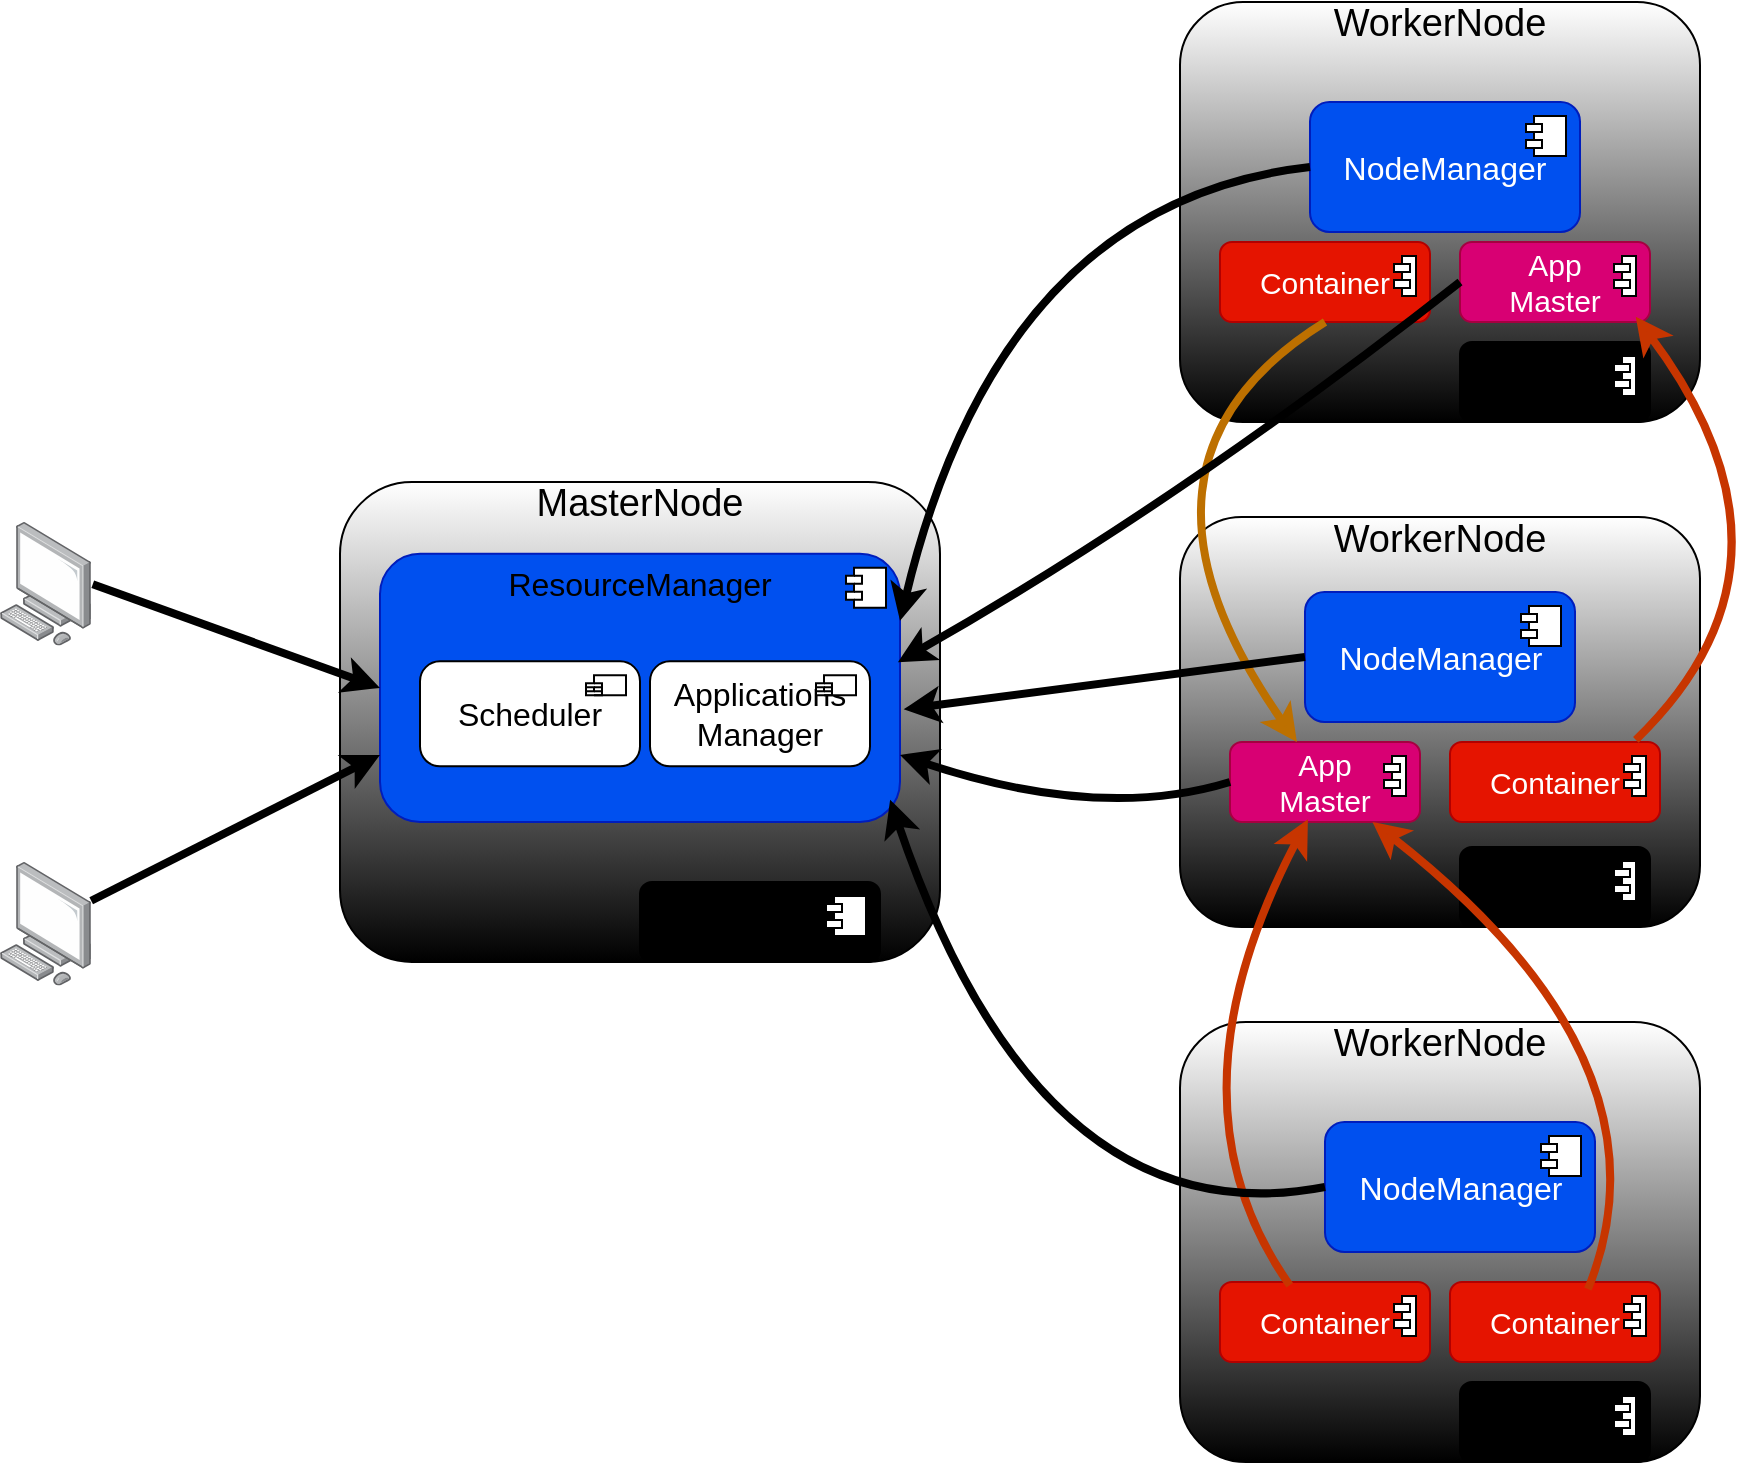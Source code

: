 <mxfile version="28.2.5">
  <diagram name="Page-1" id="N9ALE8jsNFKZEVBDWELp">
    <mxGraphModel dx="1787" dy="977" grid="1" gridSize="10" guides="1" tooltips="1" connect="1" arrows="1" fold="1" page="1" pageScale="1" pageWidth="850" pageHeight="1100" math="0" shadow="0">
      <root>
        <mxCell id="0" />
        <mxCell id="1" parent="0" />
        <mxCell id="QOSWHmzuld3M1vxe0juh-2" value="" style="image;points=[];aspect=fixed;html=1;align=center;shadow=0;dashed=0;image=img/lib/allied_telesis/computer_and_terminals/Personal_Computer.svg;" parent="1" vertex="1">
          <mxGeometry x="90" y="400" width="45.6" height="61.8" as="geometry" />
        </mxCell>
        <mxCell id="QOSWHmzuld3M1vxe0juh-3" value="" style="image;points=[];aspect=fixed;html=1;align=center;shadow=0;dashed=0;image=img/lib/allied_telesis/computer_and_terminals/Personal_Computer.svg;" parent="1" vertex="1">
          <mxGeometry x="90" y="570" width="45.6" height="61.8" as="geometry" />
        </mxCell>
        <mxCell id="QOSWHmzuld3M1vxe0juh-4" value="&lt;font style=&quot;font-size: 19px;&quot;&gt;MasterNode&lt;/font&gt;" style="verticalAlign=top;align=center;overflow=fill;html=1;strokeColor=default;whiteSpace=wrap;rounded=1;gradientColor=default;" parent="1" vertex="1">
          <mxGeometry x="260" y="380" width="300" height="240" as="geometry" />
        </mxCell>
        <mxCell id="QOSWHmzuld3M1vxe0juh-5" value="NameNode" style="html=1;dropTarget=0;whiteSpace=wrap;rounded=1;gradientColor=light-dark(#000000,#545454);" parent="1" vertex="1">
          <mxGeometry x="410" y="580" width="120" height="40" as="geometry" />
        </mxCell>
        <mxCell id="QOSWHmzuld3M1vxe0juh-6" value="" style="shape=module;jettyWidth=8;jettyHeight=4;" parent="QOSWHmzuld3M1vxe0juh-5" vertex="1">
          <mxGeometry x="1" width="20" height="20" relative="1" as="geometry">
            <mxPoint x="-27" y="7" as="offset" />
          </mxGeometry>
        </mxCell>
        <mxCell id="QOSWHmzuld3M1vxe0juh-8" value="" style="html=1;dropTarget=0;whiteSpace=wrap;rounded=1;fillColor=#0050ef;fontColor=#ffffff;strokeColor=#001DBC;" parent="1" vertex="1">
          <mxGeometry x="280" y="415.9" width="260" height="134.1" as="geometry" />
        </mxCell>
        <mxCell id="QOSWHmzuld3M1vxe0juh-9" value="" style="shape=module;jettyWidth=8;jettyHeight=4;" parent="QOSWHmzuld3M1vxe0juh-8" vertex="1">
          <mxGeometry x="1" width="20" height="20" relative="1" as="geometry">
            <mxPoint x="-27" y="7" as="offset" />
          </mxGeometry>
        </mxCell>
        <mxCell id="QOSWHmzuld3M1vxe0juh-10" value="&lt;font style=&quot;font-size: 19px;&quot;&gt;WorkerNode&lt;/font&gt;" style="verticalAlign=top;align=center;overflow=fill;html=1;strokeColor=default;whiteSpace=wrap;rounded=1;gradientColor=default;" parent="1" vertex="1">
          <mxGeometry x="680" y="140" width="260" height="210" as="geometry" />
        </mxCell>
        <mxCell id="QOSWHmzuld3M1vxe0juh-11" value="&lt;font style=&quot;font-size: 19px;&quot;&gt;WorkerNode&lt;/font&gt;" style="verticalAlign=top;align=center;overflow=fill;html=1;strokeColor=default;whiteSpace=wrap;rounded=1;gradientColor=default;" parent="1" vertex="1">
          <mxGeometry x="680" y="650" width="260" height="220" as="geometry" />
        </mxCell>
        <mxCell id="QOSWHmzuld3M1vxe0juh-12" value="&lt;font style=&quot;font-size: 19px;&quot;&gt;WorkerNode&lt;/font&gt;" style="verticalAlign=top;align=center;overflow=fill;html=1;strokeColor=default;whiteSpace=wrap;rounded=1;gradientColor=default;" parent="1" vertex="1">
          <mxGeometry x="680" y="397.5" width="260" height="205" as="geometry" />
        </mxCell>
        <mxCell id="QOSWHmzuld3M1vxe0juh-15" value="DataNode" style="html=1;dropTarget=0;whiteSpace=wrap;rounded=1;gradientColor=light-dark(#000000,#545454);" parent="1" vertex="1">
          <mxGeometry x="820" y="562.5" width="95" height="40" as="geometry" />
        </mxCell>
        <mxCell id="QOSWHmzuld3M1vxe0juh-16" value="" style="shape=module;jettyWidth=8;jettyHeight=4;" parent="QOSWHmzuld3M1vxe0juh-15" vertex="1">
          <mxGeometry x="1" width="11" height="20" relative="1" as="geometry">
            <mxPoint x="-18" y="7" as="offset" />
          </mxGeometry>
        </mxCell>
        <mxCell id="QOSWHmzuld3M1vxe0juh-19" value="&lt;font style=&quot;font-size: 16px;&quot;&gt;NodeManager&lt;/font&gt;" style="html=1;dropTarget=0;whiteSpace=wrap;rounded=1;fillColor=#0050ef;fontColor=#ffffff;strokeColor=#001DBC;" parent="1" vertex="1">
          <mxGeometry x="742.5" y="435" width="135" height="65" as="geometry" />
        </mxCell>
        <mxCell id="QOSWHmzuld3M1vxe0juh-20" value="" style="shape=module;jettyWidth=8;jettyHeight=4;" parent="QOSWHmzuld3M1vxe0juh-19" vertex="1">
          <mxGeometry x="1" width="20" height="20" relative="1" as="geometry">
            <mxPoint x="-27" y="7" as="offset" />
          </mxGeometry>
        </mxCell>
        <mxCell id="QOSWHmzuld3M1vxe0juh-21" value="&lt;font style=&quot;font-size: 16px;&quot;&gt;NodeManager&lt;/font&gt;" style="html=1;dropTarget=0;whiteSpace=wrap;rounded=1;fillColor=#0050ef;fontColor=#ffffff;strokeColor=#001DBC;" parent="1" vertex="1">
          <mxGeometry x="752.5" y="700" width="135" height="65" as="geometry" />
        </mxCell>
        <mxCell id="QOSWHmzuld3M1vxe0juh-22" value="" style="shape=module;jettyWidth=8;jettyHeight=4;" parent="QOSWHmzuld3M1vxe0juh-21" vertex="1">
          <mxGeometry x="1" width="20" height="20" relative="1" as="geometry">
            <mxPoint x="-27" y="7" as="offset" />
          </mxGeometry>
        </mxCell>
        <mxCell id="QOSWHmzuld3M1vxe0juh-23" value="&lt;font style=&quot;font-size: 16px;&quot;&gt;NodeManager&lt;/font&gt;" style="html=1;dropTarget=0;whiteSpace=wrap;rounded=1;fillColor=#0050ef;fontColor=#ffffff;strokeColor=#001DBC;" parent="1" vertex="1">
          <mxGeometry x="745" y="190" width="135" height="65" as="geometry" />
        </mxCell>
        <mxCell id="QOSWHmzuld3M1vxe0juh-24" value="" style="shape=module;jettyWidth=8;jettyHeight=4;" parent="QOSWHmzuld3M1vxe0juh-23" vertex="1">
          <mxGeometry x="1" width="20" height="20" relative="1" as="geometry">
            <mxPoint x="-27" y="7" as="offset" />
          </mxGeometry>
        </mxCell>
        <mxCell id="QOSWHmzuld3M1vxe0juh-25" value="DataNode" style="html=1;dropTarget=0;whiteSpace=wrap;rounded=1;gradientColor=light-dark(#000000,#545454);" parent="1" vertex="1">
          <mxGeometry x="820" y="310" width="95" height="40" as="geometry" />
        </mxCell>
        <mxCell id="QOSWHmzuld3M1vxe0juh-26" value="" style="shape=module;jettyWidth=8;jettyHeight=4;" parent="QOSWHmzuld3M1vxe0juh-25" vertex="1">
          <mxGeometry x="1" width="11" height="20" relative="1" as="geometry">
            <mxPoint x="-18" y="7" as="offset" />
          </mxGeometry>
        </mxCell>
        <mxCell id="QOSWHmzuld3M1vxe0juh-27" value="DataNode" style="html=1;dropTarget=0;whiteSpace=wrap;rounded=1;gradientColor=light-dark(#000000,#545454);" parent="1" vertex="1">
          <mxGeometry x="820" y="830" width="95" height="40" as="geometry" />
        </mxCell>
        <mxCell id="QOSWHmzuld3M1vxe0juh-28" value="" style="shape=module;jettyWidth=8;jettyHeight=4;" parent="QOSWHmzuld3M1vxe0juh-27" vertex="1">
          <mxGeometry x="1" width="11" height="20" relative="1" as="geometry">
            <mxPoint x="-18" y="7" as="offset" />
          </mxGeometry>
        </mxCell>
        <mxCell id="QOSWHmzuld3M1vxe0juh-29" value="&lt;font style=&quot;font-size: 15px;&quot;&gt;App&lt;/font&gt;&lt;div&gt;&lt;font style=&quot;font-size: 15px;&quot;&gt;Master&lt;/font&gt;&lt;/div&gt;" style="html=1;dropTarget=0;whiteSpace=wrap;rounded=1;fillColor=#d80073;fontColor=#ffffff;strokeColor=#A50040;" parent="1" vertex="1">
          <mxGeometry x="705" y="510" width="95" height="40" as="geometry" />
        </mxCell>
        <mxCell id="QOSWHmzuld3M1vxe0juh-30" value="" style="shape=module;jettyWidth=8;jettyHeight=4;" parent="QOSWHmzuld3M1vxe0juh-29" vertex="1">
          <mxGeometry x="1" width="11" height="20" relative="1" as="geometry">
            <mxPoint x="-18" y="7" as="offset" />
          </mxGeometry>
        </mxCell>
        <mxCell id="QOSWHmzuld3M1vxe0juh-31" value="&lt;font style=&quot;font-size: 15px;&quot;&gt;App&lt;/font&gt;&lt;div&gt;&lt;font style=&quot;font-size: 15px;&quot;&gt;Master&lt;/font&gt;&lt;/div&gt;" style="html=1;dropTarget=0;whiteSpace=wrap;rounded=1;fillColor=#d80073;fontColor=#ffffff;strokeColor=#A50040;" parent="1" vertex="1">
          <mxGeometry x="820" y="260" width="95" height="40" as="geometry" />
        </mxCell>
        <mxCell id="QOSWHmzuld3M1vxe0juh-32" value="" style="shape=module;jettyWidth=8;jettyHeight=4;" parent="QOSWHmzuld3M1vxe0juh-31" vertex="1">
          <mxGeometry x="1" width="11" height="20" relative="1" as="geometry">
            <mxPoint x="-18" y="7" as="offset" />
          </mxGeometry>
        </mxCell>
        <mxCell id="QOSWHmzuld3M1vxe0juh-33" value="&lt;span style=&quot;font-size: 15px;&quot;&gt;Container&lt;/span&gt;" style="html=1;dropTarget=0;whiteSpace=wrap;rounded=1;fillColor=#e51400;fontColor=#ffffff;strokeColor=#B20000;" parent="1" vertex="1">
          <mxGeometry x="700" y="260" width="105" height="40" as="geometry" />
        </mxCell>
        <mxCell id="QOSWHmzuld3M1vxe0juh-34" value="" style="shape=module;jettyWidth=8;jettyHeight=4;" parent="QOSWHmzuld3M1vxe0juh-33" vertex="1">
          <mxGeometry x="1" width="11" height="20" relative="1" as="geometry">
            <mxPoint x="-18" y="7" as="offset" />
          </mxGeometry>
        </mxCell>
        <mxCell id="QOSWHmzuld3M1vxe0juh-35" value="&lt;span style=&quot;font-size: 15px;&quot;&gt;Container&lt;/span&gt;" style="html=1;dropTarget=0;whiteSpace=wrap;rounded=1;fillColor=#e51400;fontColor=#ffffff;strokeColor=#B20000;" parent="1" vertex="1">
          <mxGeometry x="815" y="510" width="105" height="40" as="geometry" />
        </mxCell>
        <mxCell id="QOSWHmzuld3M1vxe0juh-36" value="" style="shape=module;jettyWidth=8;jettyHeight=4;" parent="QOSWHmzuld3M1vxe0juh-35" vertex="1">
          <mxGeometry x="1" width="11" height="20" relative="1" as="geometry">
            <mxPoint x="-18" y="7" as="offset" />
          </mxGeometry>
        </mxCell>
        <mxCell id="QOSWHmzuld3M1vxe0juh-37" value="&lt;span style=&quot;font-size: 15px;&quot;&gt;Container&lt;/span&gt;" style="html=1;dropTarget=0;whiteSpace=wrap;rounded=1;fillColor=#e51400;fontColor=#ffffff;strokeColor=#B20000;" parent="1" vertex="1">
          <mxGeometry x="700" y="780" width="105" height="40" as="geometry" />
        </mxCell>
        <mxCell id="QOSWHmzuld3M1vxe0juh-38" value="" style="shape=module;jettyWidth=8;jettyHeight=4;" parent="QOSWHmzuld3M1vxe0juh-37" vertex="1">
          <mxGeometry x="1" width="11" height="20" relative="1" as="geometry">
            <mxPoint x="-18" y="7" as="offset" />
          </mxGeometry>
        </mxCell>
        <mxCell id="QOSWHmzuld3M1vxe0juh-39" value="&lt;span style=&quot;font-size: 15px;&quot;&gt;Container&lt;/span&gt;" style="html=1;dropTarget=0;whiteSpace=wrap;rounded=1;fillColor=#e51400;fontColor=#ffffff;strokeColor=#B20000;" parent="1" vertex="1">
          <mxGeometry x="815" y="780" width="105" height="40" as="geometry" />
        </mxCell>
        <mxCell id="QOSWHmzuld3M1vxe0juh-40" value="" style="shape=module;jettyWidth=8;jettyHeight=4;" parent="QOSWHmzuld3M1vxe0juh-39" vertex="1">
          <mxGeometry x="1" width="11" height="20" relative="1" as="geometry">
            <mxPoint x="-18" y="7" as="offset" />
          </mxGeometry>
        </mxCell>
        <mxCell id="QOSWHmzuld3M1vxe0juh-44" value="" style="curved=1;endArrow=classic;html=1;rounded=0;entryX=0.41;entryY=0.966;entryDx=0;entryDy=0;entryPerimeter=0;exitX=0.332;exitY=0.04;exitDx=0;exitDy=0;exitPerimeter=0;strokeWidth=4;fillColor=#fa6800;strokeColor=#C73500;" parent="1" source="QOSWHmzuld3M1vxe0juh-37" target="QOSWHmzuld3M1vxe0juh-29" edge="1">
          <mxGeometry width="50" height="50" relative="1" as="geometry">
            <mxPoint x="620" y="690" as="sourcePoint" />
            <mxPoint x="670" y="640" as="targetPoint" />
            <Array as="points">
              <mxPoint x="670" y="690" />
            </Array>
          </mxGeometry>
        </mxCell>
        <mxCell id="QOSWHmzuld3M1vxe0juh-45" value="" style="curved=1;endArrow=classic;html=1;rounded=0;entryX=0.75;entryY=1;entryDx=0;entryDy=0;exitX=0.657;exitY=0.089;exitDx=0;exitDy=0;exitPerimeter=0;strokeWidth=4;fillColor=#fa6800;strokeColor=#C73500;" parent="1" source="QOSWHmzuld3M1vxe0juh-39" target="QOSWHmzuld3M1vxe0juh-29" edge="1">
          <mxGeometry width="50" height="50" relative="1" as="geometry">
            <mxPoint x="1105" y="913" as="sourcePoint" />
            <mxPoint x="1114" y="680" as="targetPoint" />
            <Array as="points">
              <mxPoint x="930" y="670" />
            </Array>
          </mxGeometry>
        </mxCell>
        <mxCell id="QOSWHmzuld3M1vxe0juh-46" value="" style="curved=1;endArrow=classic;html=1;rounded=0;entryX=0.925;entryY=0.935;entryDx=0;entryDy=0;exitX=0.885;exitY=-0.027;exitDx=0;exitDy=0;exitPerimeter=0;strokeWidth=4;fillColor=#fa6800;strokeColor=#C73500;entryPerimeter=0;" parent="1" source="QOSWHmzuld3M1vxe0juh-35" target="QOSWHmzuld3M1vxe0juh-31" edge="1">
          <mxGeometry width="50" height="50" relative="1" as="geometry">
            <mxPoint x="1108" y="664" as="sourcePoint" />
            <mxPoint x="1000" y="430" as="targetPoint" />
            <Array as="points">
              <mxPoint x="1000" y="420" />
            </Array>
          </mxGeometry>
        </mxCell>
        <mxCell id="QOSWHmzuld3M1vxe0juh-47" value="" style="curved=1;endArrow=classic;html=1;rounded=0;exitX=0.5;exitY=1;exitDx=0;exitDy=0;strokeWidth=4;fillColor=#f0a30a;strokeColor=#BD7000;" parent="1" source="QOSWHmzuld3M1vxe0juh-33" target="QOSWHmzuld3M1vxe0juh-29" edge="1">
          <mxGeometry width="50" height="50" relative="1" as="geometry">
            <mxPoint x="540" y="360" as="sourcePoint" />
            <mxPoint x="590" y="310" as="targetPoint" />
            <Array as="points">
              <mxPoint x="640" y="370" />
            </Array>
          </mxGeometry>
        </mxCell>
        <mxCell id="pT3QGni-YWea2nY0N08p-1" value="&lt;font style=&quot;color: light-dark(rgb(0, 0, 0), rgb(0, 0, 0)); font-size: 16px;&quot;&gt;ResourceManager&lt;/font&gt;" style="text;html=1;align=center;verticalAlign=middle;whiteSpace=wrap;rounded=0;" vertex="1" parent="1">
          <mxGeometry x="380" y="415.9" width="60" height="30" as="geometry" />
        </mxCell>
        <mxCell id="pT3QGni-YWea2nY0N08p-2" value="&lt;span style=&quot;font-size: 16px;&quot;&gt;Scheduler&lt;/span&gt;" style="html=1;dropTarget=0;whiteSpace=wrap;rounded=1;arcSize=19;" vertex="1" parent="1">
          <mxGeometry x="300" y="469.65" width="110" height="52.5" as="geometry" />
        </mxCell>
        <mxCell id="pT3QGni-YWea2nY0N08p-3" value="" style="shape=module;jettyWidth=8;jettyHeight=4;" vertex="1" parent="pT3QGni-YWea2nY0N08p-2">
          <mxGeometry x="1" width="20" height="10" relative="1" as="geometry">
            <mxPoint x="-27" y="7" as="offset" />
          </mxGeometry>
        </mxCell>
        <mxCell id="pT3QGni-YWea2nY0N08p-4" value="&lt;span style=&quot;font-size: 16px;&quot;&gt;Applications&lt;/span&gt;&lt;div&gt;&lt;span style=&quot;font-size: 16px;&quot;&gt;Manager&lt;/span&gt;&lt;/div&gt;" style="html=1;dropTarget=0;whiteSpace=wrap;rounded=1;arcSize=19;" vertex="1" parent="1">
          <mxGeometry x="415" y="469.65" width="110" height="52.5" as="geometry" />
        </mxCell>
        <mxCell id="pT3QGni-YWea2nY0N08p-5" value="" style="shape=module;jettyWidth=8;jettyHeight=4;" vertex="1" parent="pT3QGni-YWea2nY0N08p-4">
          <mxGeometry x="1" width="20" height="10" relative="1" as="geometry">
            <mxPoint x="-27" y="7" as="offset" />
          </mxGeometry>
        </mxCell>
        <mxCell id="pT3QGni-YWea2nY0N08p-6" value="" style="curved=1;endArrow=classic;html=1;rounded=0;exitX=0;exitY=0.5;exitDx=0;exitDy=0;entryX=0.981;entryY=0.917;entryDx=0;entryDy=0;entryPerimeter=0;strokeWidth=4;strokeColor=light-dark(#000000,#3399FF);" edge="1" parent="1" source="QOSWHmzuld3M1vxe0juh-21" target="QOSWHmzuld3M1vxe0juh-8">
          <mxGeometry width="50" height="50" relative="1" as="geometry">
            <mxPoint x="560" y="760" as="sourcePoint" />
            <mxPoint x="610" y="710" as="targetPoint" />
            <Array as="points">
              <mxPoint x="610" y="760" />
            </Array>
          </mxGeometry>
        </mxCell>
        <mxCell id="pT3QGni-YWea2nY0N08p-7" value="" style="curved=1;endArrow=classic;html=1;rounded=0;exitX=0;exitY=0.5;exitDx=0;exitDy=0;entryX=1.007;entryY=0.58;entryDx=0;entryDy=0;entryPerimeter=0;strokeWidth=4;strokeColor=light-dark(#000000,#3399FF);" edge="1" parent="1" source="QOSWHmzuld3M1vxe0juh-19" target="QOSWHmzuld3M1vxe0juh-8">
          <mxGeometry width="50" height="50" relative="1" as="geometry">
            <mxPoint x="818" y="724" as="sourcePoint" />
            <mxPoint x="600" y="530" as="targetPoint" />
            <Array as="points" />
          </mxGeometry>
        </mxCell>
        <mxCell id="pT3QGni-YWea2nY0N08p-8" value="" style="curved=1;endArrow=classic;html=1;rounded=0;exitX=0;exitY=0.5;exitDx=0;exitDy=0;entryX=1;entryY=0.25;entryDx=0;entryDy=0;strokeWidth=4;strokeColor=light-dark(#000000,#3399FF);" edge="1" parent="1" source="QOSWHmzuld3M1vxe0juh-23" target="QOSWHmzuld3M1vxe0juh-8">
          <mxGeometry width="50" height="50" relative="1" as="geometry">
            <mxPoint x="818" y="454" as="sourcePoint" />
            <mxPoint x="600" y="260" as="targetPoint" />
            <Array as="points">
              <mxPoint x="590" y="240" />
            </Array>
          </mxGeometry>
        </mxCell>
        <mxCell id="pT3QGni-YWea2nY0N08p-9" value="" style="curved=1;endArrow=classic;html=1;rounded=0;exitX=0;exitY=0.5;exitDx=0;exitDy=0;entryX=1;entryY=0.75;entryDx=0;entryDy=0;strokeWidth=4;strokeColor=light-dark(#000000,#33FF33);" edge="1" parent="1" source="QOSWHmzuld3M1vxe0juh-29" target="QOSWHmzuld3M1vxe0juh-8">
          <mxGeometry width="50" height="50" relative="1" as="geometry">
            <mxPoint x="828" y="774" as="sourcePoint" />
            <mxPoint x="610" y="580" as="targetPoint" />
            <Array as="points">
              <mxPoint x="640" y="550" />
            </Array>
          </mxGeometry>
        </mxCell>
        <mxCell id="pT3QGni-YWea2nY0N08p-10" value="" style="curved=1;endArrow=classic;html=1;rounded=0;exitX=0;exitY=0.5;exitDx=0;exitDy=0;entryX=0.996;entryY=0.404;entryDx=0;entryDy=0;strokeWidth=4;strokeColor=light-dark(#000000,#33FF33);entryPerimeter=0;" edge="1" parent="1" source="QOSWHmzuld3M1vxe0juh-31" target="QOSWHmzuld3M1vxe0juh-8">
          <mxGeometry width="50" height="50" relative="1" as="geometry">
            <mxPoint x="775" y="404" as="sourcePoint" />
            <mxPoint x="610" y="390" as="targetPoint" />
            <Array as="points">
              <mxPoint x="680" y="390" />
            </Array>
          </mxGeometry>
        </mxCell>
        <mxCell id="pT3QGni-YWea2nY0N08p-11" value="" style="endArrow=classic;html=1;rounded=0;entryX=0;entryY=0.75;entryDx=0;entryDy=0;strokeWidth=4;" edge="1" parent="1" source="QOSWHmzuld3M1vxe0juh-3" target="QOSWHmzuld3M1vxe0juh-8">
          <mxGeometry width="50" height="50" relative="1" as="geometry">
            <mxPoint x="660" y="510" as="sourcePoint" />
            <mxPoint x="710" y="460" as="targetPoint" />
          </mxGeometry>
        </mxCell>
        <mxCell id="pT3QGni-YWea2nY0N08p-13" value="" style="endArrow=classic;html=1;rounded=0;entryX=0;entryY=0.5;entryDx=0;entryDy=0;exitX=1.017;exitY=0.503;exitDx=0;exitDy=0;exitPerimeter=0;strokeWidth=4;" edge="1" parent="1" source="QOSWHmzuld3M1vxe0juh-2" target="QOSWHmzuld3M1vxe0juh-8">
          <mxGeometry width="50" height="50" relative="1" as="geometry">
            <mxPoint x="170" y="513" as="sourcePoint" />
            <mxPoint x="314" y="440" as="targetPoint" />
          </mxGeometry>
        </mxCell>
      </root>
    </mxGraphModel>
  </diagram>
</mxfile>
